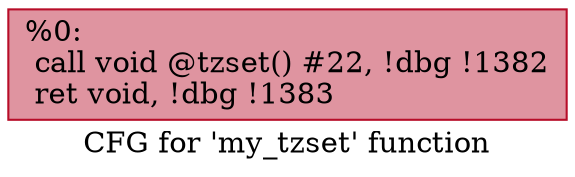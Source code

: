 digraph "CFG for 'my_tzset' function" {
	label="CFG for 'my_tzset' function";

	Node0x193d140 [shape=record,color="#b70d28ff", style=filled, fillcolor="#b70d2870",label="{%0:\l  call void @tzset() #22, !dbg !1382\l  ret void, !dbg !1383\l}"];
}
